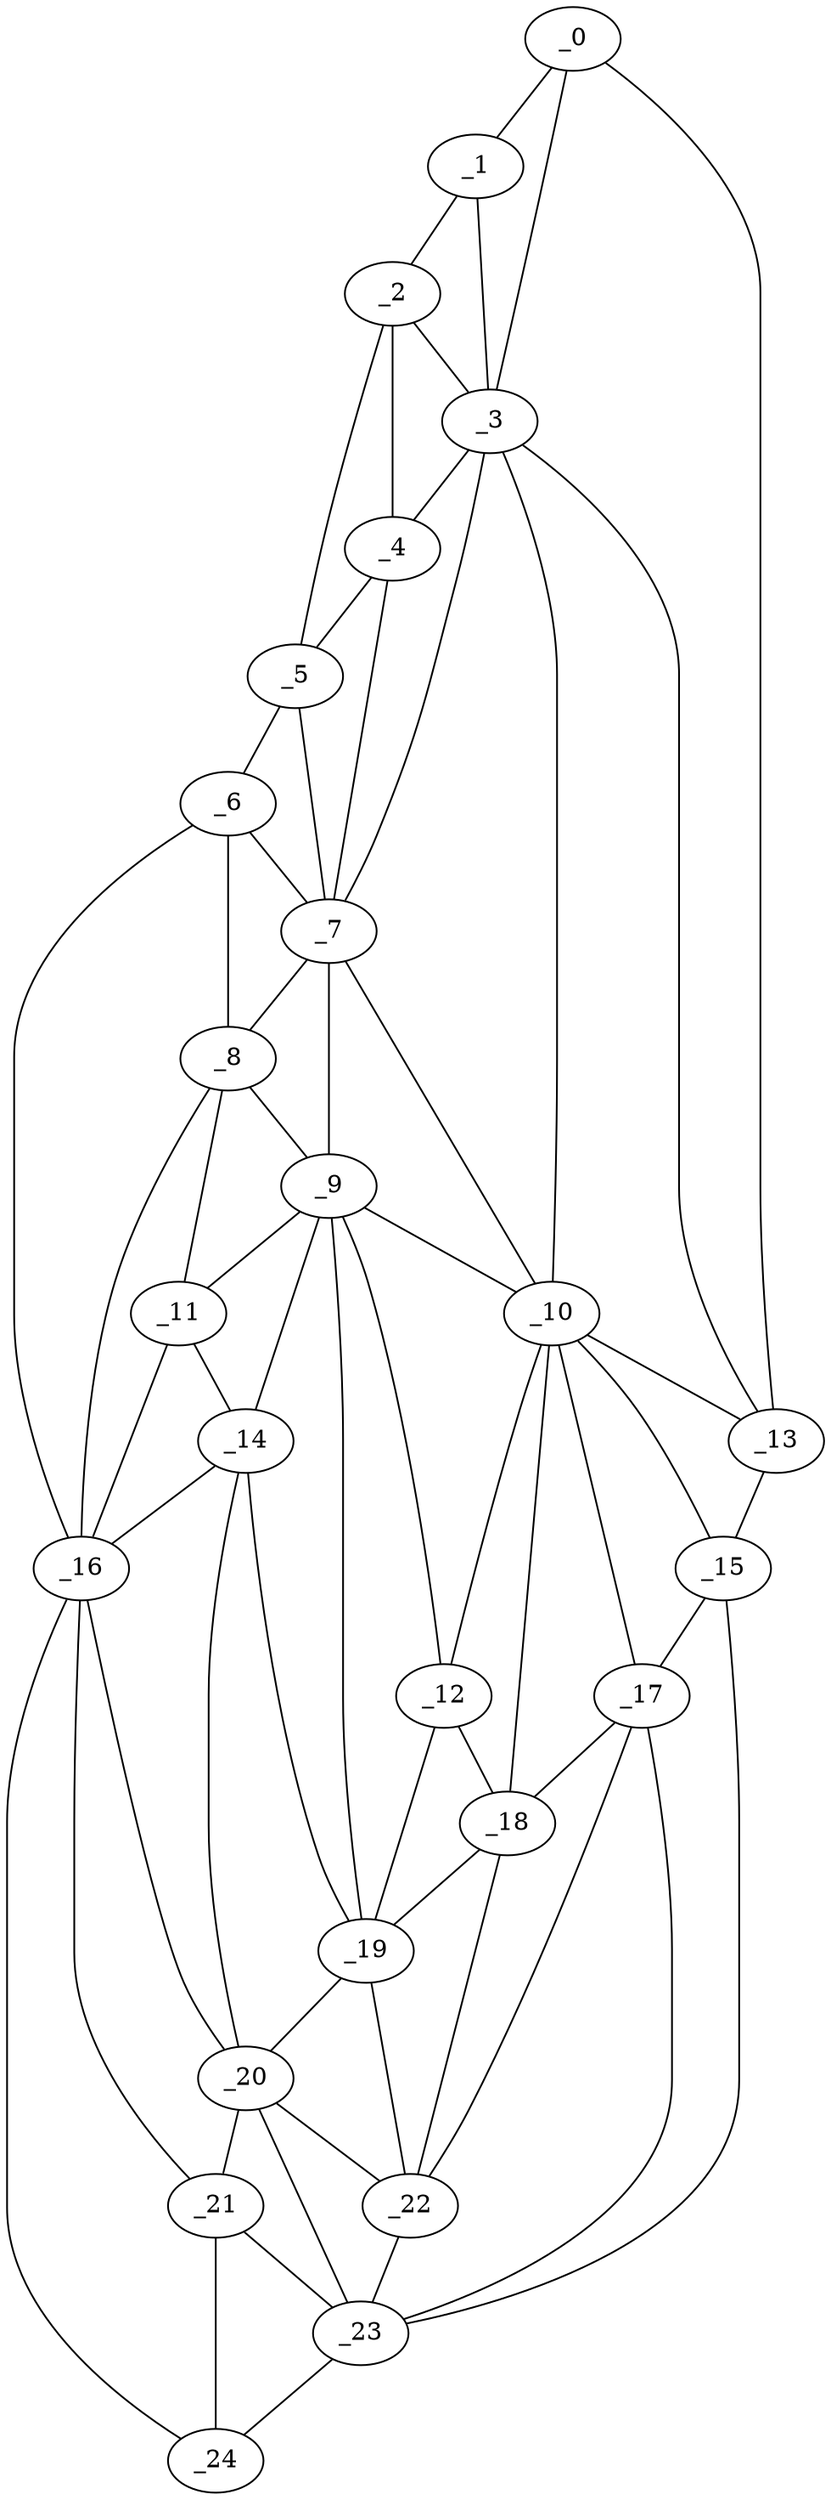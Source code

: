 graph "obj76__105.gxl" {
	_0	 [x=9,
		y=90];
	_1	 [x=11,
		y=82];
	_0 -- _1	 [valence=1];
	_3	 [x=24,
		y=69];
	_0 -- _3	 [valence=1];
	_13	 [x=83,
		y=96];
	_0 -- _13	 [valence=1];
	_2	 [x=20,
		y=61];
	_1 -- _2	 [valence=1];
	_1 -- _3	 [valence=1];
	_2 -- _3	 [valence=2];
	_4	 [x=31,
		y=46];
	_2 -- _4	 [valence=2];
	_5	 [x=33,
		y=41];
	_2 -- _5	 [valence=1];
	_3 -- _4	 [valence=1];
	_7	 [x=45,
		y=38];
	_3 -- _7	 [valence=2];
	_10	 [x=77,
		y=75];
	_3 -- _10	 [valence=2];
	_3 -- _13	 [valence=2];
	_4 -- _5	 [valence=1];
	_4 -- _7	 [valence=2];
	_6	 [x=39,
		y=32];
	_5 -- _6	 [valence=1];
	_5 -- _7	 [valence=2];
	_6 -- _7	 [valence=2];
	_8	 [x=48,
		y=34];
	_6 -- _8	 [valence=2];
	_16	 [x=90,
		y=24];
	_6 -- _16	 [valence=1];
	_7 -- _8	 [valence=2];
	_9	 [x=77,
		y=53];
	_7 -- _9	 [valence=1];
	_7 -- _10	 [valence=2];
	_8 -- _9	 [valence=1];
	_11	 [x=81,
		y=40];
	_8 -- _11	 [valence=2];
	_8 -- _16	 [valence=2];
	_9 -- _10	 [valence=2];
	_9 -- _11	 [valence=2];
	_12	 [x=83,
		y=67];
	_9 -- _12	 [valence=2];
	_14	 [x=86,
		y=45];
	_9 -- _14	 [valence=1];
	_19	 [x=93,
		y=54];
	_9 -- _19	 [valence=2];
	_10 -- _12	 [valence=1];
	_10 -- _13	 [valence=1];
	_15	 [x=87,
		y=93];
	_10 -- _15	 [valence=1];
	_17	 [x=91,
		y=83];
	_10 -- _17	 [valence=1];
	_18	 [x=92,
		y=77];
	_10 -- _18	 [valence=2];
	_11 -- _14	 [valence=1];
	_11 -- _16	 [valence=1];
	_12 -- _18	 [valence=2];
	_12 -- _19	 [valence=1];
	_13 -- _15	 [valence=1];
	_14 -- _16	 [valence=2];
	_14 -- _19	 [valence=2];
	_20	 [x=100,
		y=43];
	_14 -- _20	 [valence=1];
	_15 -- _17	 [valence=2];
	_23	 [x=116,
		y=45];
	_15 -- _23	 [valence=1];
	_16 -- _20	 [valence=2];
	_21	 [x=104,
		y=28];
	_16 -- _21	 [valence=1];
	_24	 [x=117,
		y=29];
	_16 -- _24	 [valence=1];
	_17 -- _18	 [valence=2];
	_22	 [x=108,
		y=54];
	_17 -- _22	 [valence=2];
	_17 -- _23	 [valence=2];
	_18 -- _19	 [valence=1];
	_18 -- _22	 [valence=2];
	_19 -- _20	 [valence=2];
	_19 -- _22	 [valence=2];
	_20 -- _21	 [valence=2];
	_20 -- _22	 [valence=1];
	_20 -- _23	 [valence=2];
	_21 -- _23	 [valence=1];
	_21 -- _24	 [valence=2];
	_22 -- _23	 [valence=2];
	_23 -- _24	 [valence=1];
}
